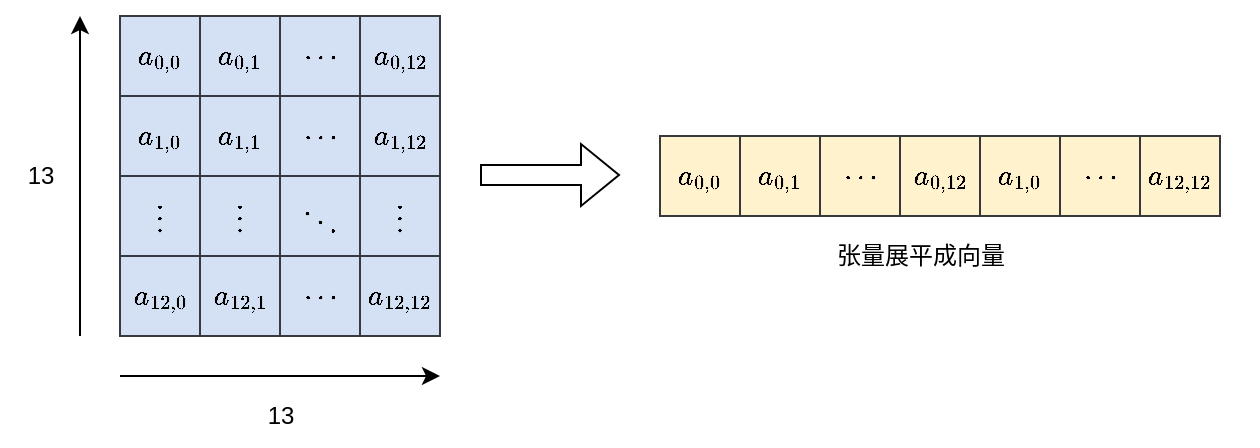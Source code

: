 <mxfile version="21.1.1" type="github" pages="2">
  <diagram name="第 1 页" id="H3rtifVKTXqs-qG-SYUc">
    <mxGraphModel dx="897" dy="576" grid="1" gridSize="10" guides="1" tooltips="1" connect="1" arrows="0" fold="1" page="0" pageScale="1" pageWidth="827" pageHeight="1169" math="1" shadow="0">
      <root>
        <mxCell id="0" />
        <mxCell id="1" parent="0" />
        <mxCell id="aiK_bB90xM6GYwNLaQ02-1" value="" style="childLayout=tableLayout;recursiveResize=0;shadow=0;fillColor=#D4E1F5;direction=north;strokeColor=#36393d;" vertex="1" parent="1">
          <mxGeometry x="330" y="150" width="160" height="160" as="geometry" />
        </mxCell>
        <mxCell id="aiK_bB90xM6GYwNLaQ02-2" value="" style="shape=tableRow;horizontal=0;startSize=0;swimlaneHead=0;swimlaneBody=0;top=0;left=0;bottom=0;right=0;dropTarget=0;collapsible=0;recursiveResize=0;expand=0;fontStyle=0;fillColor=#D4E1F5;strokeColor=#36393d;" vertex="1" parent="aiK_bB90xM6GYwNLaQ02-1">
          <mxGeometry width="160" height="40" as="geometry" />
        </mxCell>
        <mxCell id="aiK_bB90xM6GYwNLaQ02-3" value="$$a_{0,0}$$" style="connectable=0;recursiveResize=0;strokeColor=#36393d;fillColor=#D4E1F5;align=center;whiteSpace=wrap;html=1;fillStyle=solid;" vertex="1" parent="aiK_bB90xM6GYwNLaQ02-2">
          <mxGeometry width="40" height="40" as="geometry">
            <mxRectangle width="40" height="40" as="alternateBounds" />
          </mxGeometry>
        </mxCell>
        <mxCell id="aiK_bB90xM6GYwNLaQ02-4" value="$$a_{0,1}$$" style="connectable=0;recursiveResize=0;strokeColor=#36393d;fillColor=#D4E1F5;align=center;whiteSpace=wrap;html=1;fillStyle=solid;" vertex="1" parent="aiK_bB90xM6GYwNLaQ02-2">
          <mxGeometry x="40" width="40" height="40" as="geometry">
            <mxRectangle width="40" height="40" as="alternateBounds" />
          </mxGeometry>
        </mxCell>
        <mxCell id="aiK_bB90xM6GYwNLaQ02-5" value="$$\cdots$$" style="connectable=0;recursiveResize=0;strokeColor=#36393d;fillColor=#D4E1F5;align=center;whiteSpace=wrap;html=1;" vertex="1" parent="aiK_bB90xM6GYwNLaQ02-2">
          <mxGeometry x="80" width="40" height="40" as="geometry">
            <mxRectangle width="40" height="40" as="alternateBounds" />
          </mxGeometry>
        </mxCell>
        <mxCell id="aiK_bB90xM6GYwNLaQ02-6" value="$$a_{0,12}$$" style="connectable=0;recursiveResize=0;strokeColor=#36393d;fillColor=#D4E1F5;align=center;whiteSpace=wrap;html=1;" vertex="1" parent="aiK_bB90xM6GYwNLaQ02-2">
          <mxGeometry x="120" width="40" height="40" as="geometry">
            <mxRectangle width="40" height="40" as="alternateBounds" />
          </mxGeometry>
        </mxCell>
        <mxCell id="aiK_bB90xM6GYwNLaQ02-7" value="" style="shape=tableRow;horizontal=0;startSize=0;swimlaneHead=0;swimlaneBody=0;top=0;left=0;bottom=0;right=0;dropTarget=0;collapsible=0;recursiveResize=0;expand=0;fontStyle=0;fillColor=#D4E1F5;strokeColor=#36393d;swimlaneFillColor=none;" vertex="1" parent="aiK_bB90xM6GYwNLaQ02-1">
          <mxGeometry y="40" width="160" height="40" as="geometry" />
        </mxCell>
        <mxCell id="aiK_bB90xM6GYwNLaQ02-8" value="$$a_{1,0}$$" style="connectable=0;recursiveResize=0;strokeColor=#36393d;fillColor=#D4E1F5;align=center;whiteSpace=wrap;html=1;fillStyle=solid;" vertex="1" parent="aiK_bB90xM6GYwNLaQ02-7">
          <mxGeometry width="40" height="40" as="geometry">
            <mxRectangle width="40" height="40" as="alternateBounds" />
          </mxGeometry>
        </mxCell>
        <mxCell id="aiK_bB90xM6GYwNLaQ02-9" value="$$a_{1,1}$$" style="connectable=0;recursiveResize=0;strokeColor=#36393d;fillColor=#D4E1F5;align=center;whiteSpace=wrap;html=1;fillStyle=solid;" vertex="1" parent="aiK_bB90xM6GYwNLaQ02-7">
          <mxGeometry x="40" width="40" height="40" as="geometry">
            <mxRectangle width="40" height="40" as="alternateBounds" />
          </mxGeometry>
        </mxCell>
        <mxCell id="aiK_bB90xM6GYwNLaQ02-10" value="$$\cdots$$" style="connectable=0;recursiveResize=0;strokeColor=#36393d;fillColor=#D4E1F5;align=center;whiteSpace=wrap;html=1;" vertex="1" parent="aiK_bB90xM6GYwNLaQ02-7">
          <mxGeometry x="80" width="40" height="40" as="geometry">
            <mxRectangle width="40" height="40" as="alternateBounds" />
          </mxGeometry>
        </mxCell>
        <mxCell id="aiK_bB90xM6GYwNLaQ02-11" value="$$a_{1,12}$$" style="connectable=0;recursiveResize=0;strokeColor=#36393d;fillColor=#D4E1F5;align=center;whiteSpace=wrap;html=1;" vertex="1" parent="aiK_bB90xM6GYwNLaQ02-7">
          <mxGeometry x="120" width="40" height="40" as="geometry">
            <mxRectangle width="40" height="40" as="alternateBounds" />
          </mxGeometry>
        </mxCell>
        <mxCell id="aiK_bB90xM6GYwNLaQ02-12" value="" style="shape=tableRow;horizontal=0;startSize=0;swimlaneHead=0;swimlaneBody=0;top=0;left=0;bottom=0;right=0;dropTarget=0;collapsible=0;recursiveResize=0;expand=0;fontStyle=0;fillColor=#D4E1F5;strokeColor=#36393d;" vertex="1" parent="aiK_bB90xM6GYwNLaQ02-1">
          <mxGeometry y="80" width="160" height="40" as="geometry" />
        </mxCell>
        <mxCell id="aiK_bB90xM6GYwNLaQ02-13" value="$$\vdots$$" style="connectable=0;recursiveResize=0;strokeColor=#36393d;fillColor=#D4E1F5;align=center;whiteSpace=wrap;html=1;" vertex="1" parent="aiK_bB90xM6GYwNLaQ02-12">
          <mxGeometry width="40" height="40" as="geometry">
            <mxRectangle width="40" height="40" as="alternateBounds" />
          </mxGeometry>
        </mxCell>
        <mxCell id="aiK_bB90xM6GYwNLaQ02-14" value="$$\vdots$$" style="connectable=0;recursiveResize=0;strokeColor=#36393d;fillColor=#D4E1F5;align=center;whiteSpace=wrap;html=1;" vertex="1" parent="aiK_bB90xM6GYwNLaQ02-12">
          <mxGeometry x="40" width="40" height="40" as="geometry">
            <mxRectangle width="40" height="40" as="alternateBounds" />
          </mxGeometry>
        </mxCell>
        <mxCell id="aiK_bB90xM6GYwNLaQ02-15" value="$$\ddots$$" style="connectable=0;recursiveResize=0;strokeColor=#36393d;fillColor=#D4E1F5;align=center;whiteSpace=wrap;html=1;" vertex="1" parent="aiK_bB90xM6GYwNLaQ02-12">
          <mxGeometry x="80" width="40" height="40" as="geometry">
            <mxRectangle width="40" height="40" as="alternateBounds" />
          </mxGeometry>
        </mxCell>
        <mxCell id="aiK_bB90xM6GYwNLaQ02-16" value="$$\vdots$$" style="connectable=0;recursiveResize=0;strokeColor=#36393d;fillColor=#D4E1F5;align=center;whiteSpace=wrap;html=1;" vertex="1" parent="aiK_bB90xM6GYwNLaQ02-12">
          <mxGeometry x="120" width="40" height="40" as="geometry">
            <mxRectangle width="40" height="40" as="alternateBounds" />
          </mxGeometry>
        </mxCell>
        <mxCell id="aiK_bB90xM6GYwNLaQ02-17" value="" style="shape=tableRow;horizontal=0;startSize=0;swimlaneHead=0;swimlaneBody=0;top=0;left=0;bottom=0;right=0;dropTarget=0;collapsible=0;recursiveResize=0;expand=0;fontStyle=0;fillColor=#D4E1F5;strokeColor=#36393d;" vertex="1" parent="aiK_bB90xM6GYwNLaQ02-1">
          <mxGeometry y="120" width="160" height="40" as="geometry" />
        </mxCell>
        <mxCell id="aiK_bB90xM6GYwNLaQ02-18" value="$$a_{12,0}$$" style="connectable=0;recursiveResize=0;strokeColor=#36393d;fillColor=#D4E1F5;align=center;whiteSpace=wrap;html=1;" vertex="1" parent="aiK_bB90xM6GYwNLaQ02-17">
          <mxGeometry width="40" height="40" as="geometry">
            <mxRectangle width="40" height="40" as="alternateBounds" />
          </mxGeometry>
        </mxCell>
        <mxCell id="aiK_bB90xM6GYwNLaQ02-19" value="$$a_{12,1}$$" style="connectable=0;recursiveResize=0;strokeColor=#36393d;fillColor=#D4E1F5;align=center;whiteSpace=wrap;html=1;" vertex="1" parent="aiK_bB90xM6GYwNLaQ02-17">
          <mxGeometry x="40" width="40" height="40" as="geometry">
            <mxRectangle width="40" height="40" as="alternateBounds" />
          </mxGeometry>
        </mxCell>
        <mxCell id="aiK_bB90xM6GYwNLaQ02-20" value="$$\cdots$$" style="connectable=0;recursiveResize=0;strokeColor=#36393d;fillColor=#D4E1F5;align=center;whiteSpace=wrap;html=1;" vertex="1" parent="aiK_bB90xM6GYwNLaQ02-17">
          <mxGeometry x="80" width="40" height="40" as="geometry">
            <mxRectangle width="40" height="40" as="alternateBounds" />
          </mxGeometry>
        </mxCell>
        <mxCell id="aiK_bB90xM6GYwNLaQ02-21" value="$$a_{12,12}$$" style="connectable=0;recursiveResize=0;strokeColor=#36393d;fillColor=#D4E1F5;align=center;whiteSpace=wrap;html=1;" vertex="1" parent="aiK_bB90xM6GYwNLaQ02-17">
          <mxGeometry x="120" width="40" height="40" as="geometry">
            <mxRectangle width="40" height="40" as="alternateBounds" />
          </mxGeometry>
        </mxCell>
        <mxCell id="aiK_bB90xM6GYwNLaQ02-22" value="" style="childLayout=tableLayout;recursiveResize=0;shadow=0;fillColor=#FFF2CC;direction=north;strokeColor=#36393d;" vertex="1" parent="1">
          <mxGeometry x="600" y="210" width="280" height="40" as="geometry" />
        </mxCell>
        <mxCell id="aiK_bB90xM6GYwNLaQ02-23" value="" style="shape=tableRow;horizontal=0;startSize=0;swimlaneHead=0;swimlaneBody=0;top=0;left=0;bottom=0;right=0;dropTarget=0;collapsible=0;recursiveResize=0;expand=0;fontStyle=0;fillColor=#FFF2CC;strokeColor=#36393d;" vertex="1" parent="aiK_bB90xM6GYwNLaQ02-22">
          <mxGeometry width="280" height="40" as="geometry" />
        </mxCell>
        <mxCell id="aiK_bB90xM6GYwNLaQ02-24" value="$$a_{0,0}$$" style="connectable=0;recursiveResize=0;strokeColor=#36393d;fillColor=#FFF2CC;align=center;whiteSpace=wrap;html=1;fillStyle=solid;" vertex="1" parent="aiK_bB90xM6GYwNLaQ02-23">
          <mxGeometry width="40" height="40" as="geometry">
            <mxRectangle width="40" height="40" as="alternateBounds" />
          </mxGeometry>
        </mxCell>
        <mxCell id="aiK_bB90xM6GYwNLaQ02-25" value="$$a_{0,1}$$" style="connectable=0;recursiveResize=0;strokeColor=#36393d;fillColor=#FFF2CC;align=center;whiteSpace=wrap;html=1;fillStyle=solid;" vertex="1" parent="aiK_bB90xM6GYwNLaQ02-23">
          <mxGeometry x="40" width="40" height="40" as="geometry">
            <mxRectangle width="40" height="40" as="alternateBounds" />
          </mxGeometry>
        </mxCell>
        <mxCell id="aiK_bB90xM6GYwNLaQ02-26" value="$$\cdots$$" style="connectable=0;recursiveResize=0;strokeColor=#36393d;fillColor=#FFF2CC;align=center;whiteSpace=wrap;html=1;" vertex="1" parent="aiK_bB90xM6GYwNLaQ02-23">
          <mxGeometry x="80" width="40" height="40" as="geometry">
            <mxRectangle width="40" height="40" as="alternateBounds" />
          </mxGeometry>
        </mxCell>
        <mxCell id="aiK_bB90xM6GYwNLaQ02-27" value="$$a_{0,12}$$" style="connectable=0;recursiveResize=0;strokeColor=#36393d;fillColor=#FFF2CC;align=center;whiteSpace=wrap;html=1;" vertex="1" parent="aiK_bB90xM6GYwNLaQ02-23">
          <mxGeometry x="120" width="40" height="40" as="geometry">
            <mxRectangle width="40" height="40" as="alternateBounds" />
          </mxGeometry>
        </mxCell>
        <mxCell id="aiK_bB90xM6GYwNLaQ02-43" value="$$a_{1,0}$$" style="connectable=0;recursiveResize=0;strokeColor=#36393d;fillColor=#FFF2CC;align=center;whiteSpace=wrap;html=1;" vertex="1" parent="aiK_bB90xM6GYwNLaQ02-23">
          <mxGeometry x="160" width="40" height="40" as="geometry">
            <mxRectangle width="40" height="40" as="alternateBounds" />
          </mxGeometry>
        </mxCell>
        <mxCell id="aiK_bB90xM6GYwNLaQ02-47" value="$$\cdots$$" style="connectable=0;recursiveResize=0;strokeColor=#36393d;fillColor=#FFF2CC;align=center;whiteSpace=wrap;html=1;" vertex="1" parent="aiK_bB90xM6GYwNLaQ02-23">
          <mxGeometry x="200" width="40" height="40" as="geometry">
            <mxRectangle width="40" height="40" as="alternateBounds" />
          </mxGeometry>
        </mxCell>
        <mxCell id="aiK_bB90xM6GYwNLaQ02-51" value="$$a_{12,12}$$" style="connectable=0;recursiveResize=0;strokeColor=#36393d;fillColor=#FFF2CC;align=center;whiteSpace=wrap;html=1;" vertex="1" parent="aiK_bB90xM6GYwNLaQ02-23">
          <mxGeometry x="240" width="40" height="40" as="geometry">
            <mxRectangle width="40" height="40" as="alternateBounds" />
          </mxGeometry>
        </mxCell>
        <mxCell id="aiK_bB90xM6GYwNLaQ02-55" value="" style="shape=flexArrow;endArrow=classic;html=1;rounded=0;" edge="1" parent="1">
          <mxGeometry width="50" height="50" relative="1" as="geometry">
            <mxPoint x="510" y="229.5" as="sourcePoint" />
            <mxPoint x="580" y="229.5" as="targetPoint" />
          </mxGeometry>
        </mxCell>
        <mxCell id="aiK_bB90xM6GYwNLaQ02-56" value="" style="endArrow=classic;html=1;rounded=0;" edge="1" parent="1">
          <mxGeometry width="50" height="50" relative="1" as="geometry">
            <mxPoint x="310" y="310" as="sourcePoint" />
            <mxPoint x="310" y="150" as="targetPoint" />
          </mxGeometry>
        </mxCell>
        <mxCell id="aiK_bB90xM6GYwNLaQ02-57" value="" style="endArrow=classic;html=1;rounded=0;" edge="1" parent="1">
          <mxGeometry width="50" height="50" relative="1" as="geometry">
            <mxPoint x="330" y="330" as="sourcePoint" />
            <mxPoint x="490" y="330" as="targetPoint" />
          </mxGeometry>
        </mxCell>
        <mxCell id="aiK_bB90xM6GYwNLaQ02-58" value="13" style="text;html=1;align=center;verticalAlign=middle;resizable=0;points=[];autosize=1;strokeColor=none;fillColor=none;" vertex="1" parent="1">
          <mxGeometry x="270" y="215" width="40" height="30" as="geometry" />
        </mxCell>
        <mxCell id="aiK_bB90xM6GYwNLaQ02-59" value="13" style="text;html=1;align=center;verticalAlign=middle;resizable=0;points=[];autosize=1;strokeColor=none;fillColor=none;" vertex="1" parent="1">
          <mxGeometry x="390" y="335" width="40" height="30" as="geometry" />
        </mxCell>
        <mxCell id="aiK_bB90xM6GYwNLaQ02-60" value="张量展平成向量" style="text;html=1;align=center;verticalAlign=middle;resizable=0;points=[];autosize=1;strokeColor=none;fillColor=none;" vertex="1" parent="1">
          <mxGeometry x="675" y="255" width="110" height="30" as="geometry" />
        </mxCell>
      </root>
    </mxGraphModel>
  </diagram>
  <diagram id="aQEx_f3rvhjR0DcDkR9T" name="第 2 页">
    <mxGraphModel dx="897" dy="576" grid="1" gridSize="10" guides="1" tooltips="1" connect="1" arrows="1" fold="1" page="0" pageScale="1" pageWidth="827" pageHeight="1169" math="0" shadow="0">
      <root>
        <mxCell id="0" />
        <mxCell id="1" parent="0" />
      </root>
    </mxGraphModel>
  </diagram>
</mxfile>
